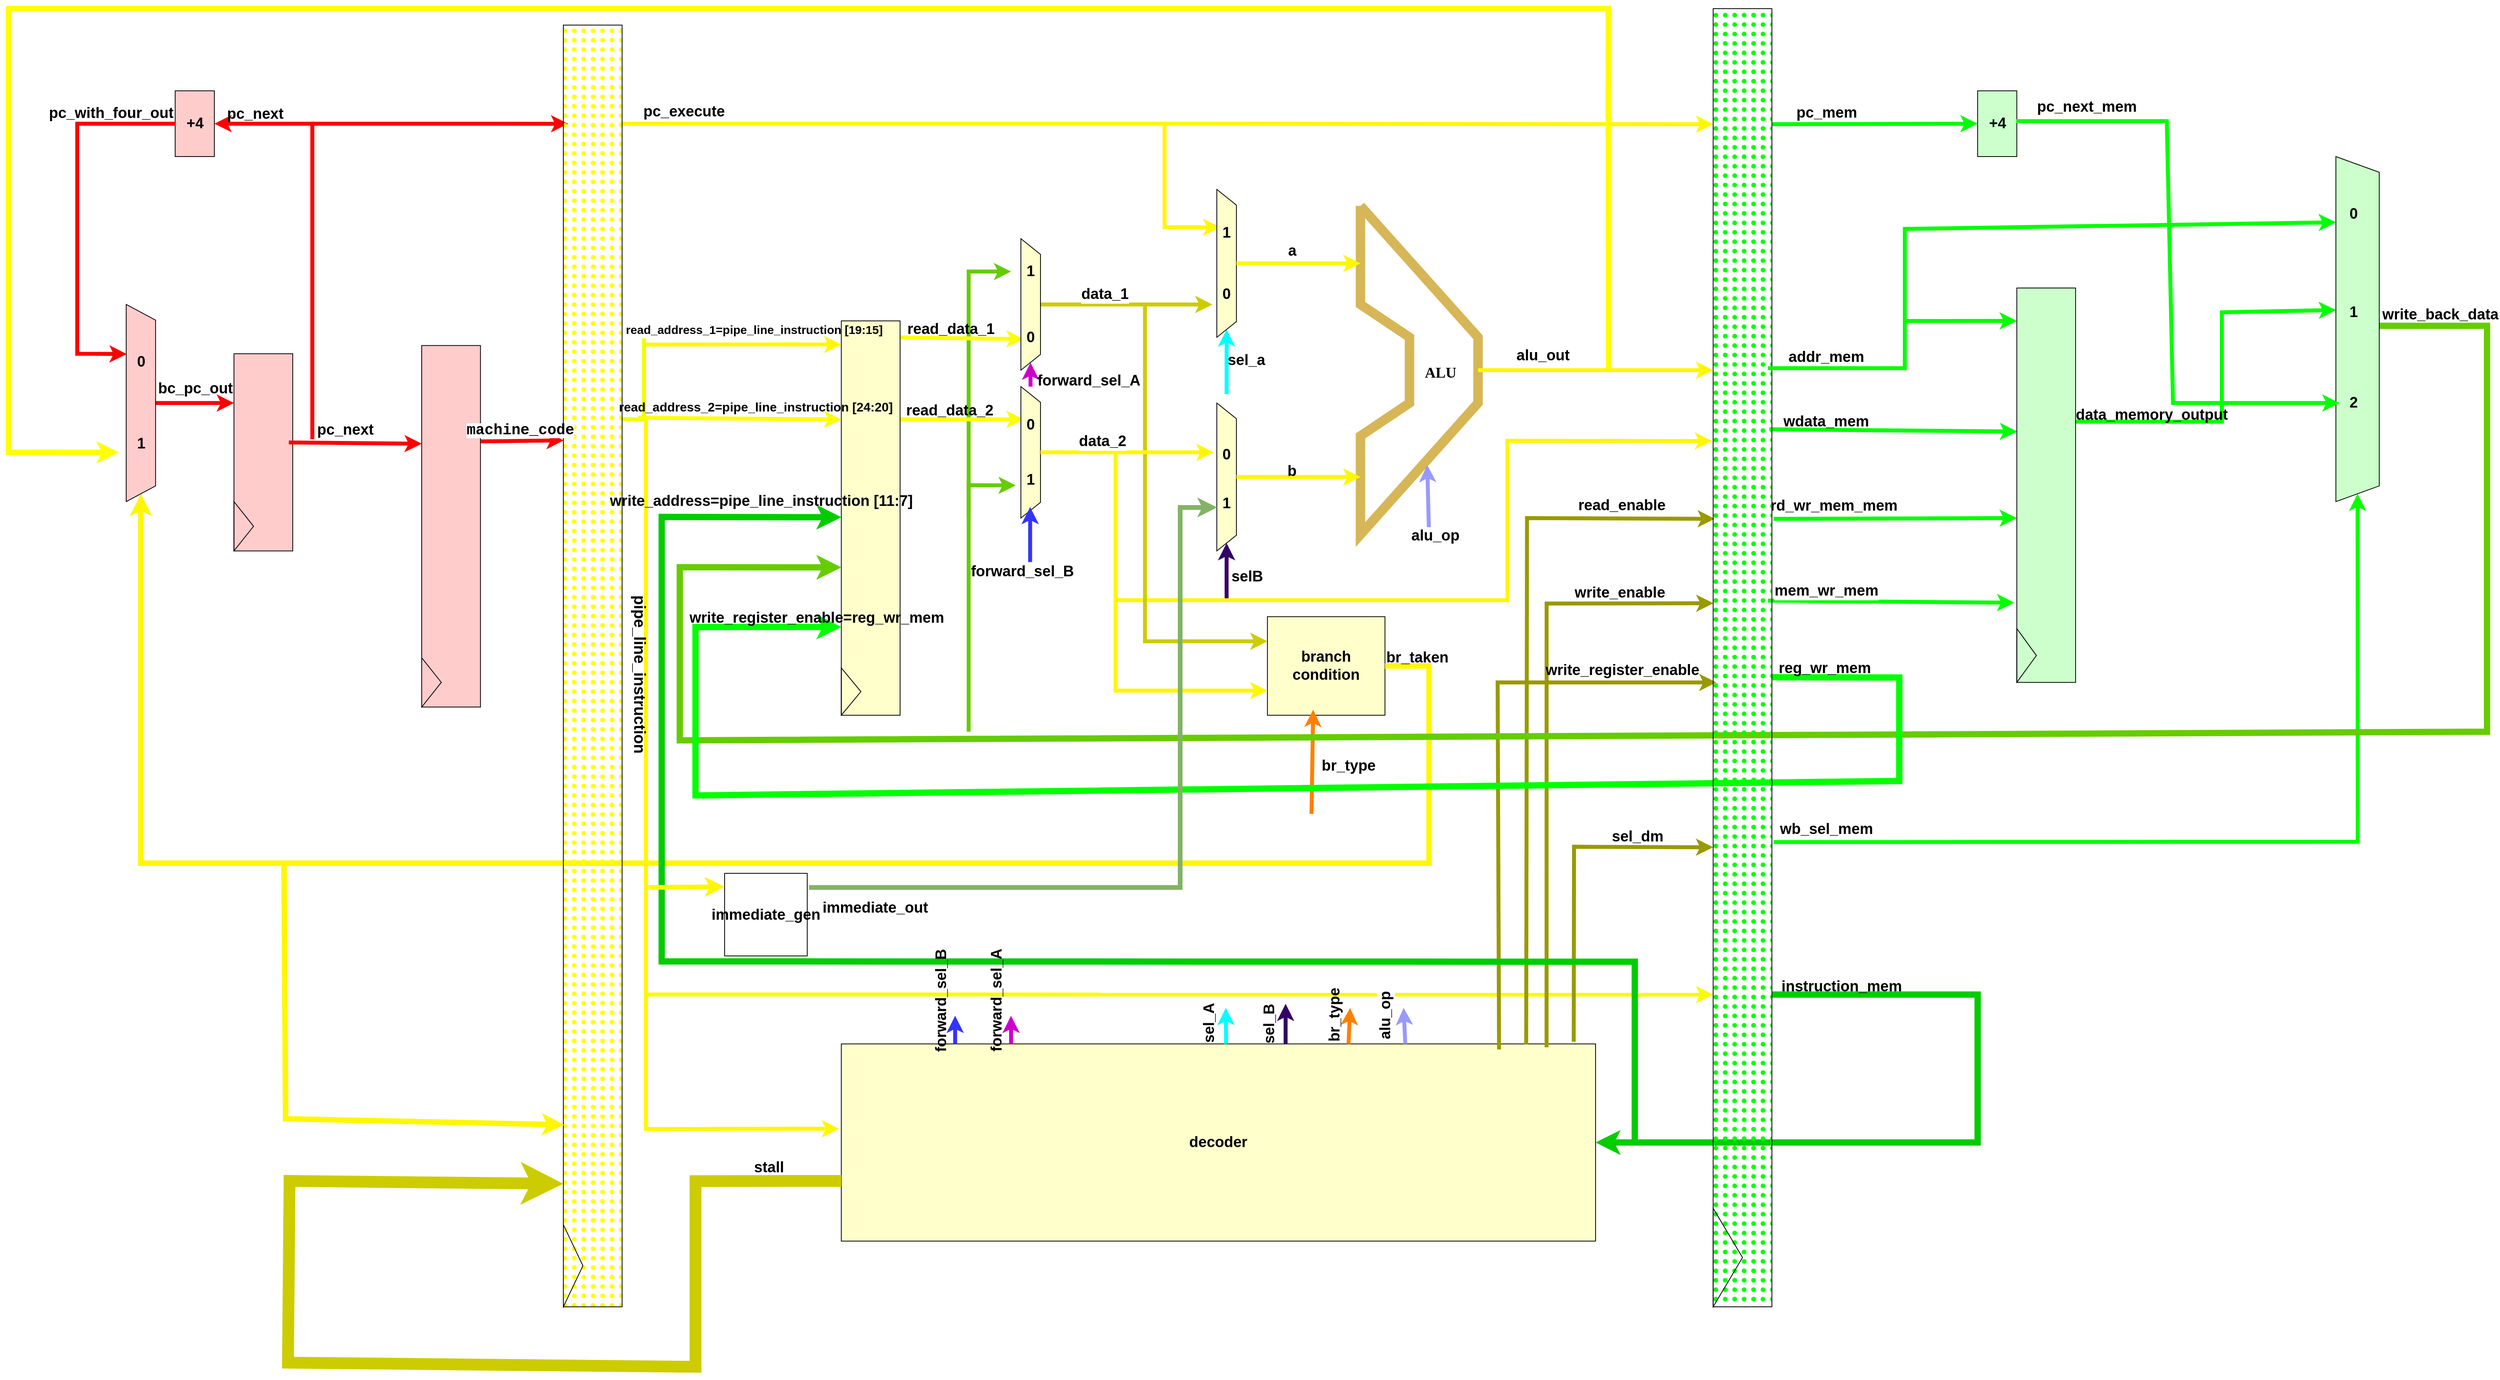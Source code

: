 <mxfile version="26.0.9">
  <diagram name="Page-1" id="EtMnzcgHfZz5ty_XabEl">
    <mxGraphModel dx="3900" dy="2455" grid="0" gridSize="10" guides="1" tooltips="1" connect="1" arrows="1" fold="1" page="1" pageScale="1" pageWidth="850" pageHeight="1100" background="none" math="0" shadow="0">
      <root>
        <mxCell id="0" />
        <mxCell id="1" parent="0" />
        <mxCell id="Np-ABr15ij-Jm8Wm-Wb1-212" value="" style="group" parent="1" vertex="1" connectable="0">
          <mxGeometry x="-1517" y="-708" width="3150" height="1726.2" as="geometry" />
        </mxCell>
        <mxCell id="Np-ABr15ij-Jm8Wm-Wb1-144" value="" style="endArrow=classic;html=1;rounded=0;entryX=1;entryY=0.5;entryDx=0;entryDy=0;strokeColor=#00FFFF;strokeWidth=5;fontSize=19;fontStyle=1" parent="Np-ABr15ij-Jm8Wm-Wb1-212" target="Np-ABr15ij-Jm8Wm-Wb1-72" edge="1">
          <mxGeometry width="50" height="50" relative="1" as="geometry">
            <mxPoint x="1548" y="490" as="sourcePoint" />
            <mxPoint x="1493" y="600" as="targetPoint" />
          </mxGeometry>
        </mxCell>
        <mxCell id="Np-ABr15ij-Jm8Wm-Wb1-163" value="sel_a" style="edgeLabel;align=center;verticalAlign=middle;resizable=0;points=[];labelBackgroundColor=none;fontSize=19;fontStyle=1;container=0;" parent="Np-ABr15ij-Jm8Wm-Wb1-144" vertex="1" connectable="0">
          <mxGeometry x="0.07" y="-6" relative="1" as="geometry">
            <mxPoint x="19" y="-2" as="offset" />
          </mxGeometry>
        </mxCell>
        <mxCell id="Np-ABr15ij-Jm8Wm-Wb1-145" value="" style="endArrow=classic;html=1;rounded=0;entryX=1;entryY=0.5;entryDx=0;entryDy=0;strokeColor=#330066;strokeWidth=5;fontSize=19;fontStyle=1" parent="Np-ABr15ij-Jm8Wm-Wb1-212" target="Np-ABr15ij-Jm8Wm-Wb1-86" edge="1">
          <mxGeometry width="50" height="50" relative="1" as="geometry">
            <mxPoint x="1548" y="750" as="sourcePoint" />
            <mxPoint x="1493" y="600" as="targetPoint" />
          </mxGeometry>
        </mxCell>
        <mxCell id="Np-ABr15ij-Jm8Wm-Wb1-165" value="selB" style="edgeLabel;align=center;verticalAlign=middle;resizable=0;points=[];fontSize=19;fontStyle=1;labelBackgroundColor=none;container=0;" parent="Np-ABr15ij-Jm8Wm-Wb1-145" vertex="1" connectable="0">
          <mxGeometry x="-0.155" y="-1" relative="1" as="geometry">
            <mxPoint x="25" y="-1" as="offset" />
          </mxGeometry>
        </mxCell>
        <mxCell id="Np-ABr15ij-Jm8Wm-Wb1-14" value="+4" style="rounded=0;whiteSpace=wrap;html=1;fillColor=#FFCCCC;container=0;fontSize=19;fontStyle=1" parent="Np-ABr15ij-Jm8Wm-Wb1-212" vertex="1">
          <mxGeometry x="211.66" y="104.43" width="49.802" height="83.544" as="geometry" />
        </mxCell>
        <mxCell id="Np-ABr15ij-Jm8Wm-Wb1-15" value="" style="endArrow=classic;html=1;rounded=0;entryX=1;entryY=0.5;entryDx=0;entryDy=0;strokeColor=light-dark(#FF0000,#EDEDED);strokeWidth=5;fontSize=19;fontStyle=1" parent="Np-ABr15ij-Jm8Wm-Wb1-212" target="Np-ABr15ij-Jm8Wm-Wb1-14" edge="1">
          <mxGeometry width="50" height="50" relative="1" as="geometry">
            <mxPoint x="385.968" y="547.215" as="sourcePoint" />
            <mxPoint x="460.672" y="480.38" as="targetPoint" />
            <Array as="points">
              <mxPoint x="385.968" y="547.215" />
              <mxPoint x="385.968" y="146.203" />
            </Array>
          </mxGeometry>
        </mxCell>
        <mxCell id="Np-ABr15ij-Jm8Wm-Wb1-8" value="" style="endArrow=classic;html=1;rounded=0;exitX=0;exitY=0.5;exitDx=0;exitDy=0;strokeColor=light-dark(#FF0000,#EDEDED);strokeWidth=5;fontSize=19;fontStyle=1" parent="Np-ABr15ij-Jm8Wm-Wb1-212" source="Np-ABr15ij-Jm8Wm-Wb1-14" edge="1">
          <mxGeometry width="50" height="50" relative="1" as="geometry">
            <mxPoint x="12.451" y="438.608" as="sourcePoint" />
            <mxPoint x="150" y="439" as="targetPoint" />
            <Array as="points">
              <mxPoint x="87.154" y="146.203" />
              <mxPoint x="87.154" y="438.608" />
            </Array>
          </mxGeometry>
        </mxCell>
        <mxCell id="Np-ABr15ij-Jm8Wm-Wb1-149" value="pc_with_four_out" style="edgeLabel;align=center;verticalAlign=middle;resizable=0;points=[];labelBackgroundColor=none;fontStyle=1;fontSize=19;container=0;" parent="Np-ABr15ij-Jm8Wm-Wb1-8" vertex="1" connectable="0">
          <mxGeometry x="-0.731" y="-1" relative="1" as="geometry">
            <mxPoint x="-17" y="-15" as="offset" />
          </mxGeometry>
        </mxCell>
        <mxCell id="Np-ABr15ij-Jm8Wm-Wb1-17" value="" style="group;fillColor=default;container=0;fontSize=19;fontStyle=1" parent="Np-ABr15ij-Jm8Wm-Wb1-212" vertex="1" connectable="0">
          <mxGeometry x="516.7" y="438.608" width="174.308" height="459.494" as="geometry" />
        </mxCell>
        <mxCell id="Np-ABr15ij-Jm8Wm-Wb1-21" value="" style="group;fillColor=default;container=0;fontSize=19;fontStyle=1" parent="Np-ABr15ij-Jm8Wm-Wb1-212" vertex="1" connectable="0">
          <mxGeometry x="691.008" y="20.886" width="174.308" height="1629.114" as="geometry" />
        </mxCell>
        <mxCell id="Np-ABr15ij-Jm8Wm-Wb1-25" value="" style="endArrow=classic;html=1;rounded=0;entryX=0.077;entryY=0.917;entryDx=0;entryDy=0;entryPerimeter=0;strokeColor=light-dark(#FF0000,#EDEDED);strokeWidth=5;fontSize=19;fontStyle=1" parent="Np-ABr15ij-Jm8Wm-Wb1-212" target="Np-ABr15ij-Jm8Wm-Wb1-22" edge="1">
          <mxGeometry width="50" height="50" relative="1" as="geometry">
            <mxPoint x="385.968" y="146.203" as="sourcePoint" />
            <mxPoint x="784.387" y="146.203" as="targetPoint" />
          </mxGeometry>
        </mxCell>
        <mxCell id="Np-ABr15ij-Jm8Wm-Wb1-35" value="" style="endArrow=none;html=1;rounded=0;exitX=0.308;exitY=-0.033;exitDx=0;exitDy=0;exitPerimeter=0;strokeColor=light-dark(#eeff00, #ededed);strokeWidth=5;fontSize=19;fontStyle=1" parent="Np-ABr15ij-Jm8Wm-Wb1-212" edge="1">
          <mxGeometry width="50" height="50" relative="1" as="geometry">
            <mxPoint x="779.701" y="521.803" as="sourcePoint" />
            <mxPoint x="807.53" y="419.15" as="targetPoint" />
            <Array as="points">
              <mxPoint x="807.53" y="522.15" />
            </Array>
          </mxGeometry>
        </mxCell>
        <mxCell id="Np-ABr15ij-Jm8Wm-Wb1-36" value="&lt;span&gt;&lt;font&gt;decoder&lt;/font&gt;&lt;/span&gt;" style="rounded=0;whiteSpace=wrap;html=1;fillColor=#FFFFCC;container=0;fontSize=19;fontStyle=1" parent="Np-ABr15ij-Jm8Wm-Wb1-212" vertex="1">
          <mxGeometry x="1058.3" y="1315.823" width="958.696" height="250.633" as="geometry" />
        </mxCell>
        <mxCell id="Np-ABr15ij-Jm8Wm-Wb1-45" value="" style="endArrow=classic;html=1;rounded=0;strokeColor=#66CC00;strokeWidth=5;fontSize=19;fontStyle=1" parent="Np-ABr15ij-Jm8Wm-Wb1-212" target="Np-ABr15ij-Jm8Wm-Wb1-48" edge="1">
          <mxGeometry width="50" height="50" relative="1" as="geometry">
            <mxPoint x="1220.158" y="647.468" as="sourcePoint" />
            <mxPoint x="1269.96" y="229.747" as="targetPoint" />
            <Array as="points">
              <mxPoint x="1220.158" y="334.177" />
            </Array>
          </mxGeometry>
        </mxCell>
        <mxCell id="Np-ABr15ij-Jm8Wm-Wb1-46" value="" style="endArrow=classic;html=1;rounded=0;entryX=0.319;entryY=0.554;entryDx=0;entryDy=0;exitX=0.042;exitY=0;exitDx=0;exitDy=0;exitPerimeter=0;strokeColor=light-dark(#fbff00, #ededed);strokeWidth=5;entryPerimeter=0;fontSize=19;fontStyle=1" parent="Np-ABr15ij-Jm8Wm-Wb1-212" source="Np-ABr15ij-Jm8Wm-Wb1-27" target="Np-ABr15ij-Jm8Wm-Wb1-47" edge="1">
          <mxGeometry width="50" height="50" relative="1" as="geometry">
            <mxPoint x="1232.609" y="396.835" as="sourcePoint" />
            <mxPoint x="1282.411" y="355.063" as="targetPoint" />
          </mxGeometry>
        </mxCell>
        <mxCell id="Np-ABr15ij-Jm8Wm-Wb1-157" value="read_data_1" style="edgeLabel;align=center;verticalAlign=middle;resizable=0;points=[];fontSize=19;fontStyle=1;labelBackgroundColor=none;container=0;" parent="Np-ABr15ij-Jm8Wm-Wb1-46" vertex="1" connectable="0">
          <mxGeometry x="-0.283" y="-1" relative="1" as="geometry">
            <mxPoint x="8" y="-15" as="offset" />
          </mxGeometry>
        </mxCell>
        <mxCell id="Np-ABr15ij-Jm8Wm-Wb1-66" value="" style="endArrow=classic;html=1;rounded=0;exitX=0.25;exitY=0;exitDx=0;exitDy=0;strokeColor=light-dark(#fbff00, #ededed);strokeWidth=5;fontSize=19;fontStyle=1" parent="Np-ABr15ij-Jm8Wm-Wb1-212" source="Np-ABr15ij-Jm8Wm-Wb1-27" edge="1">
          <mxGeometry width="50" height="50" relative="1" as="geometry">
            <mxPoint x="1195.257" y="522.152" as="sourcePoint" />
            <mxPoint x="1290" y="522" as="targetPoint" />
          </mxGeometry>
        </mxCell>
        <mxCell id="Np-ABr15ij-Jm8Wm-Wb1-158" value="read_data_2" style="edgeLabel;align=center;verticalAlign=middle;resizable=0;points=[];labelBackgroundColor=none;fontSize=19;fontStyle=1;container=0;" parent="Np-ABr15ij-Jm8Wm-Wb1-66" vertex="1" connectable="0">
          <mxGeometry x="-0.478" y="2" relative="1" as="geometry">
            <mxPoint x="22" y="-12" as="offset" />
          </mxGeometry>
        </mxCell>
        <mxCell id="Np-ABr15ij-Jm8Wm-Wb1-74" value="" style="endArrow=classic;html=1;rounded=0;exitX=0.5;exitY=0;exitDx=0;exitDy=0;strokeColor=#CCCC00;strokeWidth=5;fontSize=19;fontStyle=1" parent="Np-ABr15ij-Jm8Wm-Wb1-212" source="Np-ABr15ij-Jm8Wm-Wb1-44" edge="1">
          <mxGeometry width="50" height="50" relative="1" as="geometry">
            <mxPoint x="1444.269" y="375.949" as="sourcePoint" />
            <mxPoint x="1530" y="376" as="targetPoint" />
          </mxGeometry>
        </mxCell>
        <mxCell id="Np-ABr15ij-Jm8Wm-Wb1-161" value="data_1" style="edgeLabel;html=1;align=center;verticalAlign=middle;resizable=0;points=[];fontStyle=1;fontSize=19;container=0;" parent="Np-ABr15ij-Jm8Wm-Wb1-74" vertex="1" connectable="0">
          <mxGeometry x="-0.159" y="1" relative="1" as="geometry">
            <mxPoint x="-3" y="-12" as="offset" />
          </mxGeometry>
        </mxCell>
        <mxCell id="Np-ABr15ij-Jm8Wm-Wb1-73" value="" style="endArrow=classic;html=1;rounded=0;exitX=0.077;exitY=0.033;exitDx=0;exitDy=0;exitPerimeter=0;strokeColor=#FFF700;strokeWidth=5;fontSize=19;fontStyle=1" parent="Np-ABr15ij-Jm8Wm-Wb1-212" source="Np-ABr15ij-Jm8Wm-Wb1-22" edge="1">
          <mxGeometry width="50" height="50" relative="1" as="geometry">
            <mxPoint x="1444.269" y="276.741" as="sourcePoint" />
            <mxPoint x="1540" y="278" as="targetPoint" />
            <Array as="points">
              <mxPoint x="1469.17" y="146.203" />
              <mxPoint x="1469.17" y="277.785" />
            </Array>
          </mxGeometry>
        </mxCell>
        <mxCell id="Np-ABr15ij-Jm8Wm-Wb1-152" value="pc_execute" style="edgeLabel;html=1;align=center;verticalAlign=middle;resizable=0;points=[];fontStyle=1;fontSize=19;container=0;" parent="Np-ABr15ij-Jm8Wm-Wb1-73" vertex="1" connectable="0">
          <mxGeometry x="-0.819" y="5" relative="1" as="geometry">
            <mxPoint y="-11" as="offset" />
          </mxGeometry>
        </mxCell>
        <mxCell id="Np-ABr15ij-Jm8Wm-Wb1-95" value="" style="endArrow=none;html=1;rounded=0;movable=1;resizable=1;rotatable=1;deletable=1;editable=1;locked=0;connectable=1;flowAnimation=0;shadow=0;fillColor=#fff2cc;strokeColor=#d6b656;strokeWidth=12;fontSize=19;fontStyle=1" parent="Np-ABr15ij-Jm8Wm-Wb1-212" edge="1">
          <mxGeometry width="50" height="50" relative="1" as="geometry">
            <mxPoint x="1718.182" y="250.633" as="sourcePoint" />
            <mxPoint x="1718.182" y="250.633" as="targetPoint" />
            <Array as="points">
              <mxPoint x="1867.589" y="417.722" />
              <mxPoint x="1867.589" y="501.266" />
              <mxPoint x="1718.182" y="668.354" />
              <mxPoint x="1718.182" y="543.038" />
              <mxPoint x="1780.435" y="501.266" />
              <mxPoint x="1780.435" y="417.722" />
              <mxPoint x="1718.182" y="375.949" />
            </Array>
          </mxGeometry>
        </mxCell>
        <mxCell id="Np-ABr15ij-Jm8Wm-Wb1-100" value="" style="endArrow=classic;html=1;rounded=0;entryX=0.089;entryY=1;entryDx=0;entryDy=0;entryPerimeter=0;strokeColor=#FFF700;strokeWidth=5;fontSize=19;fontStyle=1" parent="Np-ABr15ij-Jm8Wm-Wb1-212" target="Np-ABr15ij-Jm8Wm-Wb1-97" edge="1">
          <mxGeometry width="50" height="50" relative="1" as="geometry">
            <mxPoint x="1469.17" y="146.203" as="sourcePoint" />
            <mxPoint x="1494.071" y="375.949" as="targetPoint" />
          </mxGeometry>
        </mxCell>
        <mxCell id="Np-ABr15ij-Jm8Wm-Wb1-101" value="" style="endArrow=classic;html=1;rounded=0;entryX=-0.003;entryY=0.43;entryDx=0;entryDy=0;entryPerimeter=0;strokeColor=light-dark(#FFF700,#EDEDED);strokeWidth=5;fontSize=19;fontStyle=1" parent="Np-ABr15ij-Jm8Wm-Wb1-212" target="Np-ABr15ij-Jm8Wm-Wb1-36" edge="1">
          <mxGeometry width="50" height="50" relative="1" as="geometry">
            <mxPoint x="810" y="522" as="sourcePoint" />
            <mxPoint x="1494.071" y="856.329" as="targetPoint" />
            <Array as="points">
              <mxPoint x="810" y="1424" />
            </Array>
          </mxGeometry>
        </mxCell>
        <mxCell id="Np-ABr15ij-Jm8Wm-Wb1-179" value="pipe_line_instruction" style="edgeLabel;align=center;verticalAlign=middle;resizable=0;points=[];rotation=90;labelBackgroundColor=none;fontSize=20;fontStyle=1;container=0;" parent="Np-ABr15ij-Jm8Wm-Wb1-101" vertex="1" connectable="0">
          <mxGeometry x="-0.435" y="-6" relative="1" as="geometry">
            <mxPoint as="offset" />
          </mxGeometry>
        </mxCell>
        <mxCell id="Np-ABr15ij-Jm8Wm-Wb1-102" value="" style="endArrow=classic;html=1;rounded=0;strokeColor=light-dark(#f8fc03, #ededed);strokeWidth=5;fontSize=19;fontStyle=1" parent="Np-ABr15ij-Jm8Wm-Wb1-212" edge="1">
          <mxGeometry width="50" height="50" relative="1" as="geometry">
            <mxPoint x="810" y="1253" as="sourcePoint" />
            <mxPoint x="2166.403" y="1253.165" as="targetPoint" />
          </mxGeometry>
        </mxCell>
        <mxCell id="Np-ABr15ij-Jm8Wm-Wb1-103" value="" style="endArrow=classic;html=1;rounded=0;entryX=0.393;entryY=0.971;entryDx=0;entryDy=0;entryPerimeter=0;exitX=0.908;exitY=0.001;exitDx=0;exitDy=0;exitPerimeter=0;strokeColor=#999900;strokeWidth=5;fontSize=19;fontStyle=1" parent="Np-ABr15ij-Jm8Wm-Wb1-212" source="Np-ABr15ij-Jm8Wm-Wb1-36" target="Np-ABr15ij-Jm8Wm-Wb1-97" edge="1">
          <mxGeometry width="50" height="50" relative="1" as="geometry">
            <mxPoint x="1929.842" y="1309.557" as="sourcePoint" />
            <mxPoint x="1842.688" y="856.329" as="targetPoint" />
            <Array as="points">
              <mxPoint x="1929.842" y="647.468" />
            </Array>
          </mxGeometry>
        </mxCell>
        <mxCell id="Np-ABr15ij-Jm8Wm-Wb1-175" value="read_enable" style="edgeLabel;align=center;verticalAlign=middle;resizable=0;points=[];labelBackgroundColor=none;fontStyle=1;fontSize=19;container=0;" parent="Np-ABr15ij-Jm8Wm-Wb1-103" vertex="1" connectable="0">
          <mxGeometry x="0.735" relative="1" as="geometry">
            <mxPoint x="2" y="-19" as="offset" />
          </mxGeometry>
        </mxCell>
        <mxCell id="Np-ABr15ij-Jm8Wm-Wb1-104" value="" style="endArrow=classic;html=1;rounded=0;entryX=0.458;entryY=0.995;entryDx=0;entryDy=0;entryPerimeter=0;strokeColor=#999900;strokeWidth=5;exitX=0.935;exitY=0.017;exitDx=0;exitDy=0;exitPerimeter=0;fontSize=19;fontStyle=1" parent="Np-ABr15ij-Jm8Wm-Wb1-212" source="Np-ABr15ij-Jm8Wm-Wb1-36" target="Np-ABr15ij-Jm8Wm-Wb1-97" edge="1">
          <mxGeometry width="50" height="50" relative="1" as="geometry">
            <mxPoint x="1955" y="1310" as="sourcePoint" />
            <mxPoint x="2166.403" y="835.443" as="targetPoint" />
            <Array as="points">
              <mxPoint x="1954.743" y="756.076" />
            </Array>
          </mxGeometry>
        </mxCell>
        <mxCell id="Np-ABr15ij-Jm8Wm-Wb1-176" value="write_enable" style="edgeLabel;align=center;verticalAlign=middle;resizable=0;points=[];labelBackgroundColor=none;fontSize=19;fontStyle=1;container=0;" parent="Np-ABr15ij-Jm8Wm-Wb1-104" vertex="1" connectable="0">
          <mxGeometry x="0.66" y="4" relative="1" as="geometry">
            <mxPoint x="13" y="-12" as="offset" />
          </mxGeometry>
        </mxCell>
        <mxCell id="Np-ABr15ij-Jm8Wm-Wb1-109" value="" style="endArrow=classic;html=1;rounded=0;entryX=0.333;entryY=1.019;entryDx=0;entryDy=0;entryPerimeter=0;strokeColor=#FFF700;strokeWidth=5;fontSize=19;fontStyle=1" parent="Np-ABr15ij-Jm8Wm-Wb1-212" target="Np-ABr15ij-Jm8Wm-Wb1-97" edge="1">
          <mxGeometry width="50" height="50" relative="1" as="geometry">
            <mxPoint x="1406.917" y="563.924" as="sourcePoint" />
            <mxPoint x="2166.403" y="668.354" as="targetPoint" />
            <Array as="points">
              <mxPoint x="1406.917" y="751.899" />
              <mxPoint x="1904.941" y="751.899" />
              <mxPoint x="1904.941" y="549.304" />
            </Array>
          </mxGeometry>
        </mxCell>
        <mxCell id="Np-ABr15ij-Jm8Wm-Wb1-107" value="" style="endArrow=classic;html=1;rounded=0;strokeColor=#00FF00;strokeWidth=5;fontSize=19;fontStyle=1" parent="Np-ABr15ij-Jm8Wm-Wb1-212" edge="1">
          <mxGeometry width="50" height="50" relative="1" as="geometry">
            <mxPoint x="2410" y="397" as="sourcePoint" />
            <mxPoint x="2552.372" y="396.835" as="targetPoint" />
          </mxGeometry>
        </mxCell>
        <mxCell id="Np-ABr15ij-Jm8Wm-Wb1-110" value="" style="endArrow=classic;html=1;rounded=0;exitX=0.324;exitY=0.043;exitDx=0;exitDy=0;exitPerimeter=0;entryX=0.364;entryY=0.995;entryDx=0;entryDy=0;entryPerimeter=0;strokeColor=#00FF00;strokeWidth=5;fontSize=19;fontStyle=1" parent="Np-ABr15ij-Jm8Wm-Wb1-212" source="Np-ABr15ij-Jm8Wm-Wb1-97" target="Np-ABr15ij-Jm8Wm-Wb1-106" edge="1">
          <mxGeometry width="50" height="50" relative="1" as="geometry">
            <mxPoint x="2402.964" y="584.81" as="sourcePoint" />
            <mxPoint x="2548.636" y="572.278" as="targetPoint" />
            <Array as="points" />
          </mxGeometry>
        </mxCell>
        <mxCell id="Np-ABr15ij-Jm8Wm-Wb1-182" value="wdata_mem" style="edgeLabel;align=center;verticalAlign=middle;resizable=0;points=[];labelBackgroundColor=none;fontSize=19;fontStyle=1;container=0;" parent="Np-ABr15ij-Jm8Wm-Wb1-110" vertex="1" connectable="0">
          <mxGeometry x="-0.593" y="2" relative="1" as="geometry">
            <mxPoint x="8" y="-11" as="offset" />
          </mxGeometry>
        </mxCell>
        <mxCell id="Np-ABr15ij-Jm8Wm-Wb1-111" value="" style="endArrow=classic;html=1;rounded=0;exitX=0.393;exitY=-0.029;exitDx=0;exitDy=0;exitPerimeter=0;strokeColor=#00FF00;strokeWidth=5;fontSize=19;fontStyle=1" parent="Np-ABr15ij-Jm8Wm-Wb1-212" source="Np-ABr15ij-Jm8Wm-Wb1-97" edge="1">
          <mxGeometry width="50" height="50" relative="1" as="geometry">
            <mxPoint x="2253.557" y="1023.418" as="sourcePoint" />
            <mxPoint x="2552.372" y="647.468" as="targetPoint" />
            <Array as="points" />
          </mxGeometry>
        </mxCell>
        <mxCell id="Np-ABr15ij-Jm8Wm-Wb1-183" value="rd_wr_mem_mem" style="edgeLabel;align=center;verticalAlign=middle;resizable=0;points=[];fontSize=19;fontStyle=1;labelBackgroundColor=none;container=0;" parent="Np-ABr15ij-Jm8Wm-Wb1-111" vertex="1" connectable="0">
          <mxGeometry x="-0.698" y="4" relative="1" as="geometry">
            <mxPoint x="30" y="-15" as="offset" />
          </mxGeometry>
        </mxCell>
        <mxCell id="Np-ABr15ij-Jm8Wm-Wb1-112" value="" style="endArrow=classic;html=1;rounded=0;exitX=0.456;exitY=0.067;exitDx=0;exitDy=0;exitPerimeter=0;entryX=0.798;entryY=1.043;entryDx=0;entryDy=0;entryPerimeter=0;strokeColor=#00FF00;strokeWidth=5;fontSize=19;fontStyle=1" parent="Np-ABr15ij-Jm8Wm-Wb1-212" source="Np-ABr15ij-Jm8Wm-Wb1-97" target="Np-ABr15ij-Jm8Wm-Wb1-106" edge="1">
          <mxGeometry width="50" height="50" relative="1" as="geometry">
            <mxPoint x="1929.842" y="751.899" as="sourcePoint" />
            <mxPoint x="2552.372" y="710.127" as="targetPoint" />
            <Array as="points" />
          </mxGeometry>
        </mxCell>
        <mxCell id="Np-ABr15ij-Jm8Wm-Wb1-184" value="mem_wr_mem" style="edgeLabel;html=1;align=center;verticalAlign=middle;resizable=0;points=[];fontSize=19;fontStyle=1;container=0;" parent="Np-ABr15ij-Jm8Wm-Wb1-112" vertex="1" connectable="0">
          <mxGeometry x="-0.47" y="2" relative="1" as="geometry">
            <mxPoint x="-9" y="-11" as="offset" />
          </mxGeometry>
        </mxCell>
        <mxCell id="Np-ABr15ij-Jm8Wm-Wb1-113" value="" style="endArrow=classic;html=1;rounded=0;entryX=1;entryY=0.5;entryDx=0;entryDy=0;strokeColor=light-dark(#00CC00,#EDEDED);strokeWidth=8;fontSize=19;fontStyle=1" parent="Np-ABr15ij-Jm8Wm-Wb1-212" target="Np-ABr15ij-Jm8Wm-Wb1-36" edge="1">
          <mxGeometry width="50" height="50" relative="1" as="geometry">
            <mxPoint x="2241.107" y="1253.165" as="sourcePoint" />
            <mxPoint x="2303.36" y="1148.734" as="targetPoint" />
            <Array as="points">
              <mxPoint x="2502.569" y="1253.165" />
              <mxPoint x="2502.569" y="1441.139" />
            </Array>
          </mxGeometry>
        </mxCell>
        <mxCell id="Np-ABr15ij-Jm8Wm-Wb1-190" value="instruction_mem" style="edgeLabel;align=center;verticalAlign=middle;resizable=0;points=[];labelBackgroundColor=none;fontSize=19;fontStyle=1;container=0;" parent="Np-ABr15ij-Jm8Wm-Wb1-113" vertex="1" connectable="0">
          <mxGeometry x="-0.849" y="2" relative="1" as="geometry">
            <mxPoint x="18" y="-11" as="offset" />
          </mxGeometry>
        </mxCell>
        <mxCell id="Np-ABr15ij-Jm8Wm-Wb1-119" value="" style="endArrow=classic;rounded=0;exitX=0.339;exitY=0.005;exitDx=0;exitDy=0;exitPerimeter=0;strokeColor=#00FF00;strokeWidth=5;labelBackgroundColor=none;fontSize=19;fontStyle=1;entryX=0.251;entryY=0.446;entryDx=0;entryDy=0;entryPerimeter=0;" parent="Np-ABr15ij-Jm8Wm-Wb1-212" source="Np-ABr15ij-Jm8Wm-Wb1-106" target="Np-ABr15ij-Jm8Wm-Wb1-121" edge="1">
          <mxGeometry width="50" height="50" relative="1" as="geometry">
            <mxPoint x="2776.482" y="501.266" as="sourcePoint" />
            <mxPoint x="2963.241" y="501.266" as="targetPoint" />
            <Array as="points">
              <mxPoint x="2813" y="525" />
              <mxPoint x="2813" y="386" />
            </Array>
          </mxGeometry>
        </mxCell>
        <mxCell id="Np-ABr15ij-Jm8Wm-Wb1-188" value="data_memory_output" style="edgeLabel;align=center;verticalAlign=middle;resizable=0;points=[];labelBackgroundColor=none;fontSize=19;fontStyle=1;container=0;" parent="Np-ABr15ij-Jm8Wm-Wb1-119" vertex="1" connectable="0">
          <mxGeometry x="-0.634" y="3" relative="1" as="geometry">
            <mxPoint x="11" y="-8" as="offset" />
          </mxGeometry>
        </mxCell>
        <mxCell id="Np-ABr15ij-Jm8Wm-Wb1-126" value="+4" style="rounded=0;whiteSpace=wrap;html=1;fillColor=#CCFFCC;container=0;fontSize=19;fontStyle=1" parent="Np-ABr15ij-Jm8Wm-Wb1-212" vertex="1">
          <mxGeometry x="2502.569" y="104.43" width="49.802" height="83.544" as="geometry" />
        </mxCell>
        <mxCell id="Np-ABr15ij-Jm8Wm-Wb1-127" value="" style="endArrow=classic;html=1;rounded=0;entryX=0;entryY=0.5;entryDx=0;entryDy=0;exitX=0.089;exitY=0;exitDx=0;exitDy=0;exitPerimeter=0;strokeColor=#00FF00;strokeWidth=5;fontSize=19;fontStyle=1" parent="Np-ABr15ij-Jm8Wm-Wb1-212" source="Np-ABr15ij-Jm8Wm-Wb1-97" target="Np-ABr15ij-Jm8Wm-Wb1-126" edge="1">
          <mxGeometry width="50" height="50" relative="1" as="geometry">
            <mxPoint x="1917.391" y="689.241" as="sourcePoint" />
            <mxPoint x="1979.644" y="584.81" as="targetPoint" />
          </mxGeometry>
        </mxCell>
        <mxCell id="Np-ABr15ij-Jm8Wm-Wb1-180" value="pc_mem" style="edgeLabel;align=center;verticalAlign=middle;resizable=0;points=[];fontSize=19;fontStyle=1;labelBackgroundColor=none;container=0;" parent="Np-ABr15ij-Jm8Wm-Wb1-127" vertex="1" connectable="0">
          <mxGeometry x="-0.256" y="3" relative="1" as="geometry">
            <mxPoint x="-28" y="-14" as="offset" />
          </mxGeometry>
        </mxCell>
        <mxCell id="Np-ABr15ij-Jm8Wm-Wb1-128" value="" style="endArrow=classic;html=1;rounded=0;exitX=0.971;exitY=-0.011;exitDx=0;exitDy=0;exitPerimeter=0;entryX=0.646;entryY=1;entryDx=0;entryDy=0;entryPerimeter=0;strokeColor=#999900;strokeWidth=5;fontSize=19;fontStyle=1" parent="Np-ABr15ij-Jm8Wm-Wb1-212" source="Np-ABr15ij-Jm8Wm-Wb1-36" target="Np-ABr15ij-Jm8Wm-Wb1-97" edge="1">
          <mxGeometry width="50" height="50" relative="1" as="geometry">
            <mxPoint x="2266.008" y="731.013" as="sourcePoint" />
            <mxPoint x="2328.261" y="626.582" as="targetPoint" />
            <Array as="points">
              <mxPoint x="1989.605" y="1065.19" />
            </Array>
          </mxGeometry>
        </mxCell>
        <mxCell id="Np-ABr15ij-Jm8Wm-Wb1-178" value="sel_dm" style="edgeLabel;align=center;verticalAlign=middle;resizable=0;points=[];labelBackgroundColor=none;fontSize=19;fontStyle=1;container=0;" parent="Np-ABr15ij-Jm8Wm-Wb1-128" vertex="1" connectable="0">
          <mxGeometry x="0.656" y="6" relative="1" as="geometry">
            <mxPoint x="-23" y="-10" as="offset" />
          </mxGeometry>
        </mxCell>
        <mxCell id="Np-ABr15ij-Jm8Wm-Wb1-129" value="" style="endArrow=classic;html=1;rounded=0;exitX=0.642;exitY=-0.029;exitDx=0;exitDy=0;exitPerimeter=0;entryX=1;entryY=0.5;entryDx=0;entryDy=0;strokeColor=#00FF00;strokeWidth=5;fontSize=19;fontStyle=1" parent="Np-ABr15ij-Jm8Wm-Wb1-212" source="Np-ABr15ij-Jm8Wm-Wb1-97" target="Np-ABr15ij-Jm8Wm-Wb1-117" edge="1">
          <mxGeometry width="50" height="50" relative="1" as="geometry">
            <mxPoint x="2266.008" y="731.013" as="sourcePoint" />
            <mxPoint x="2328.261" y="626.582" as="targetPoint" />
            <Array as="points">
              <mxPoint x="2985.652" y="1058.924" />
            </Array>
          </mxGeometry>
        </mxCell>
        <mxCell id="Np-ABr15ij-Jm8Wm-Wb1-191" value="wb_sel_mem" style="edgeLabel;align=center;verticalAlign=middle;resizable=0;points=[];fontSize=19;labelBackgroundColor=none;fontStyle=1;container=0;" parent="Np-ABr15ij-Jm8Wm-Wb1-129" vertex="1" connectable="0">
          <mxGeometry x="-0.907" y="3" relative="1" as="geometry">
            <mxPoint x="12" y="-16" as="offset" />
          </mxGeometry>
        </mxCell>
        <mxCell id="Np-ABr15ij-Jm8Wm-Wb1-130" value="" style="endArrow=classic;html=1;rounded=0;exitX=0.872;exitY=0.028;exitDx=0;exitDy=0;exitPerimeter=0;entryX=0.519;entryY=0.944;entryDx=0;entryDy=0;entryPerimeter=0;strokeColor=#999900;strokeWidth=5;fontSize=19;fontStyle=1" parent="Np-ABr15ij-Jm8Wm-Wb1-212" source="Np-ABr15ij-Jm8Wm-Wb1-36" target="Np-ABr15ij-Jm8Wm-Wb1-97" edge="1">
          <mxGeometry width="50" height="50" relative="1" as="geometry">
            <mxPoint x="1070.751" y="751.899" as="sourcePoint" />
            <mxPoint x="1133.004" y="647.468" as="targetPoint" />
            <Array as="points">
              <mxPoint x="1892.49" y="856.329" />
            </Array>
          </mxGeometry>
        </mxCell>
        <mxCell id="Np-ABr15ij-Jm8Wm-Wb1-177" value="write_register_enable" style="edgeLabel;align=center;verticalAlign=middle;resizable=0;points=[];labelBackgroundColor=none;fontSize=19;fontStyle=1;container=0;" parent="Np-ABr15ij-Jm8Wm-Wb1-130" vertex="1" connectable="0">
          <mxGeometry x="0.69" y="1" relative="1" as="geometry">
            <mxPoint x="-4" y="-17" as="offset" />
          </mxGeometry>
        </mxCell>
        <mxCell id="Np-ABr15ij-Jm8Wm-Wb1-131" value="&lt;span&gt;&lt;font&gt;branch condition&lt;/font&gt;&lt;/span&gt;" style="rounded=0;whiteSpace=wrap;html=1;fillColor=#FFFFCC;container=0;fontSize=19;fontStyle=1" parent="Np-ABr15ij-Jm8Wm-Wb1-212" vertex="1">
          <mxGeometry x="1599.901" y="772.785" width="149.407" height="125.316" as="geometry" />
        </mxCell>
        <mxCell id="Np-ABr15ij-Jm8Wm-Wb1-132" value="" style="endArrow=classic;html=1;rounded=0;entryX=0;entryY=0.75;entryDx=0;entryDy=0;strokeColor=#FFF700;strokeWidth=5;fontSize=19;fontStyle=1" parent="Np-ABr15ij-Jm8Wm-Wb1-212" target="Np-ABr15ij-Jm8Wm-Wb1-131" edge="1">
          <mxGeometry width="50" height="50" relative="1" as="geometry">
            <mxPoint x="1406.917" y="751.899" as="sourcePoint" />
            <mxPoint x="1792.885" y="647.468" as="targetPoint" />
            <Array as="points">
              <mxPoint x="1406.917" y="866.772" />
            </Array>
          </mxGeometry>
        </mxCell>
        <mxCell id="Np-ABr15ij-Jm8Wm-Wb1-133" value="" style="endArrow=classic;html=1;rounded=0;entryX=0;entryY=0.25;entryDx=0;entryDy=0;strokeColor=#CCCC00;strokeWidth=5;fontSize=19;fontStyle=1" parent="Np-ABr15ij-Jm8Wm-Wb1-212" target="Np-ABr15ij-Jm8Wm-Wb1-131" edge="1">
          <mxGeometry width="50" height="50" relative="1" as="geometry">
            <mxPoint x="1444.269" y="375.949" as="sourcePoint" />
            <mxPoint x="1792.885" y="647.468" as="targetPoint" />
            <Array as="points">
              <mxPoint x="1444.269" y="804.114" />
            </Array>
          </mxGeometry>
        </mxCell>
        <mxCell id="Np-ABr15ij-Jm8Wm-Wb1-134" value="" style="endArrow=classic;html=1;rounded=0;entryX=0.389;entryY=0.944;entryDx=0;entryDy=0;entryPerimeter=0;strokeColor=#FF8000;strokeWidth=5;fontSize=19;fontStyle=1" parent="Np-ABr15ij-Jm8Wm-Wb1-212" target="Np-ABr15ij-Jm8Wm-Wb1-131" edge="1">
          <mxGeometry width="50" height="50" relative="1" as="geometry">
            <mxPoint x="1655.929" y="1023.418" as="sourcePoint" />
            <mxPoint x="2203.755" y="647.468" as="targetPoint" />
          </mxGeometry>
        </mxCell>
        <mxCell id="Np-ABr15ij-Jm8Wm-Wb1-171" value="br_type" style="edgeLabel;align=center;verticalAlign=middle;resizable=0;points=[];fontStyle=1;fontSize=19;labelBackgroundColor=none;container=0;" parent="Np-ABr15ij-Jm8Wm-Wb1-134" vertex="1" connectable="0">
          <mxGeometry x="-0.042" relative="1" as="geometry">
            <mxPoint x="46" as="offset" />
          </mxGeometry>
        </mxCell>
        <mxCell id="Np-ABr15ij-Jm8Wm-Wb1-135" value="" style="endArrow=classic;html=1;rounded=0;entryX=1;entryY=0.5;entryDx=0;entryDy=0;exitX=1;exitY=0.5;exitDx=0;exitDy=0;strokeColor=#FFF700;strokeWidth=7;fontSize=19;fontStyle=1" parent="Np-ABr15ij-Jm8Wm-Wb1-212" source="Np-ABr15ij-Jm8Wm-Wb1-131" target="Np-ABr15ij-Jm8Wm-Wb1-7" edge="1">
          <mxGeometry width="50" height="50" relative="1" as="geometry">
            <mxPoint x="2141.502" y="751.899" as="sourcePoint" />
            <mxPoint x="2203.755" y="647.468" as="targetPoint" />
            <Array as="points">
              <mxPoint x="1805.336" y="835.443" />
              <mxPoint x="1805.336" y="1086.076" />
              <mxPoint x="168.083" y="1086.076" />
            </Array>
          </mxGeometry>
        </mxCell>
        <mxCell id="Np-ABr15ij-Jm8Wm-Wb1-172" value="br_taken" style="edgeLabel;align=center;verticalAlign=middle;resizable=0;points=[];fontStyle=1;fontSize=19;labelBackgroundColor=none;container=0;" parent="Np-ABr15ij-Jm8Wm-Wb1-135" vertex="1" connectable="0">
          <mxGeometry x="-0.976" y="4" relative="1" as="geometry">
            <mxPoint x="12" y="-9" as="offset" />
          </mxGeometry>
        </mxCell>
        <mxCell id="Np-ABr15ij-Jm8Wm-Wb1-1" value="" style="rounded=0;whiteSpace=wrap;html=1;direction=south;fillColor=#FFCCCC;container=0;fontSize=19;fontStyle=1" parent="Np-ABr15ij-Jm8Wm-Wb1-212" vertex="1">
          <mxGeometry x="286.364" y="438.608" width="74.704" height="250.633" as="geometry" />
        </mxCell>
        <mxCell id="Np-ABr15ij-Jm8Wm-Wb1-2" value="" style="endArrow=classic;html=1;rounded=0;strokeColor=light-dark(#FF0000,#EDEDED);strokeWidth=5;fontSize=19;fontStyle=1" parent="Np-ABr15ij-Jm8Wm-Wb1-212" edge="1">
          <mxGeometry width="50" height="50" relative="1" as="geometry">
            <mxPoint x="186.759" y="501.266" as="sourcePoint" />
            <mxPoint x="286.364" y="501.266" as="targetPoint" />
          </mxGeometry>
        </mxCell>
        <mxCell id="Np-ABr15ij-Jm8Wm-Wb1-147" value="bc_pc_out" style="edgeLabel;align=center;verticalAlign=middle;resizable=0;points=[];labelBackgroundColor=none;fontSize=19;fontStyle=1;container=0;" parent="Np-ABr15ij-Jm8Wm-Wb1-2" vertex="1" connectable="0">
          <mxGeometry x="-0.011" y="4" relative="1" as="geometry">
            <mxPoint x="1" y="-17" as="offset" />
          </mxGeometry>
        </mxCell>
        <mxCell id="Np-ABr15ij-Jm8Wm-Wb1-3" value="" style="triangle;whiteSpace=wrap;html=1;fillColor=none;container=0;fontSize=19;fontStyle=1" parent="Np-ABr15ij-Jm8Wm-Wb1-212" vertex="1">
          <mxGeometry x="286.364" y="626.582" width="24.901" height="62.658" as="geometry" />
        </mxCell>
        <mxCell id="Np-ABr15ij-Jm8Wm-Wb1-7" value="" style="shape=trapezoid;perimeter=trapezoidPerimeter;whiteSpace=wrap;html=1;fixedSize=1;direction=south;fillColor=#FFCCCC;container=0;fontSize=19;fontStyle=1" parent="Np-ABr15ij-Jm8Wm-Wb1-212" vertex="1">
          <mxGeometry x="149.407" y="375.949" width="37.352" height="250.633" as="geometry" />
        </mxCell>
        <mxCell id="Np-ABr15ij-Jm8Wm-Wb1-9" value="" style="endArrow=classic;html=1;rounded=0;strokeColor=#FFFF00;strokeWidth=7;fontSize=19;fontStyle=1" parent="Np-ABr15ij-Jm8Wm-Wb1-212" edge="1">
          <mxGeometry width="50" height="50" relative="1" as="geometry">
            <mxPoint x="2033.597" y="459.494" as="sourcePoint" />
            <mxPoint x="140" y="564" as="targetPoint" />
            <Array as="points">
              <mxPoint x="2033.182" />
              <mxPoint />
              <mxPoint y="563.924" />
            </Array>
          </mxGeometry>
        </mxCell>
        <mxCell id="Np-ABr15ij-Jm8Wm-Wb1-10" value="0" style="text;html=1;align=center;verticalAlign=middle;whiteSpace=wrap;rounded=0;container=0;fontSize=19;fontStyle=1" parent="Np-ABr15ij-Jm8Wm-Wb1-212" vertex="1">
          <mxGeometry x="130.731" y="417.722" width="74.704" height="62.658" as="geometry" />
        </mxCell>
        <mxCell id="Np-ABr15ij-Jm8Wm-Wb1-11" value="1" style="text;html=1;align=center;verticalAlign=middle;whiteSpace=wrap;rounded=0;container=0;fontSize=19;fontStyle=1" parent="Np-ABr15ij-Jm8Wm-Wb1-212" vertex="1">
          <mxGeometry x="130.731" y="522.152" width="74.704" height="62.658" as="geometry" />
        </mxCell>
        <mxCell id="Np-ABr15ij-Jm8Wm-Wb1-18" value="" style="rounded=0;whiteSpace=wrap;html=1;direction=south;fillColor=#FFCCCC;container=0;fontSize=19;fontStyle=1" parent="Np-ABr15ij-Jm8Wm-Wb1-212" vertex="1">
          <mxGeometry x="525.004" y="428.168" width="74.704" height="459.494" as="geometry" />
        </mxCell>
        <mxCell id="Np-ABr15ij-Jm8Wm-Wb1-19" value="" style="endArrow=classic;html=1;rounded=0;exitX=0.45;exitY=0.067;exitDx=0;exitDy=0;exitPerimeter=0;strokeColor=light-dark(#FF0000,#EDEDED);strokeWidth=5;fontSize=19;fontStyle=1" parent="Np-ABr15ij-Jm8Wm-Wb1-212" source="Np-ABr15ij-Jm8Wm-Wb1-1" edge="1">
          <mxGeometry width="50" height="50" relative="1" as="geometry">
            <mxPoint x="516.7" y="553.481" as="sourcePoint" />
            <mxPoint x="525" y="553" as="targetPoint" />
          </mxGeometry>
        </mxCell>
        <mxCell id="Np-ABr15ij-Jm8Wm-Wb1-148" value="         pc_next" style="edgeLabel;align=center;verticalAlign=middle;resizable=0;points=[];labelBackgroundColor=none;fontSize=19;fontStyle=1;container=0;" parent="Np-ABr15ij-Jm8Wm-Wb1-19" vertex="1" connectable="0">
          <mxGeometry x="-0.432" y="1" relative="1" as="geometry">
            <mxPoint y="-18" as="offset" />
          </mxGeometry>
        </mxCell>
        <mxCell id="Np-ABr15ij-Jm8Wm-Wb1-20" value="" style="triangle;whiteSpace=wrap;html=1;fillColor=#FFCCCC;container=0;fontSize=19;fontStyle=1" parent="Np-ABr15ij-Jm8Wm-Wb1-212" vertex="1">
          <mxGeometry x="525.004" y="825.003" width="24.901" height="62.658" as="geometry" />
        </mxCell>
        <mxCell id="Np-ABr15ij-Jm8Wm-Wb1-22" value="" style="rounded=0;whiteSpace=wrap;html=1;direction=south;fillColor=#FFFF00;fillStyle=dots;container=0;fontSize=19;fontStyle=1" parent="Np-ABr15ij-Jm8Wm-Wb1-212" vertex="1">
          <mxGeometry x="705.003" y="20.886" width="74.704" height="1629.114" as="geometry" />
        </mxCell>
        <mxCell id="Np-ABr15ij-Jm8Wm-Wb1-23" value="" style="endArrow=classic;html=1;rounded=0;strokeColor=light-dark(#FF0000,#EDEDED);strokeWidth=5;entryX=0.324;entryY=0.994;entryDx=0;entryDy=0;entryPerimeter=0;fontSize=19;fontStyle=1" parent="Np-ABr15ij-Jm8Wm-Wb1-212" target="Np-ABr15ij-Jm8Wm-Wb1-22" edge="1">
          <mxGeometry width="50" height="50" relative="1" as="geometry">
            <mxPoint x="599.998" y="550.002" as="sourcePoint" />
            <mxPoint x="699.603" y="550.002" as="targetPoint" />
          </mxGeometry>
        </mxCell>
        <mxCell id="Np-ABr15ij-Jm8Wm-Wb1-150" value="&lt;div style=&quot;font-family: Consolas, &amp;quot;Courier New&amp;quot;, monospace; line-height: 19px; white-space-collapse: preserve;&quot;&gt;&lt;font style=&quot;&quot;&gt;machine_code&lt;/font&gt;&lt;/div&gt;" style="edgeLabel;html=1;align=center;verticalAlign=middle;resizable=0;points=[];fontStyle=1;fontSize=19;container=0;" parent="Np-ABr15ij-Jm8Wm-Wb1-23" vertex="1" connectable="0">
          <mxGeometry x="-0.042" y="3" relative="1" as="geometry">
            <mxPoint x="-1" y="-11" as="offset" />
          </mxGeometry>
        </mxCell>
        <mxCell id="Np-ABr15ij-Jm8Wm-Wb1-24" value="" style="triangle;whiteSpace=wrap;html=1;fillColor=none;container=0;fontSize=19;fontStyle=1" parent="Np-ABr15ij-Jm8Wm-Wb1-212" vertex="1">
          <mxGeometry x="705.003" y="1545.57" width="24.901" height="104.43" as="geometry" />
        </mxCell>
        <mxCell id="Np-ABr15ij-Jm8Wm-Wb1-27" value="" style="rounded=0;whiteSpace=wrap;html=1;direction=south;container=0;fillColor=#FFFFCC;fontSize=19;fontStyle=1" parent="Np-ABr15ij-Jm8Wm-Wb1-212" vertex="1">
          <mxGeometry x="1058.3" y="396.835" width="74.704" height="501.266" as="geometry" />
        </mxCell>
        <mxCell id="Np-ABr15ij-Jm8Wm-Wb1-28" value="" style="endArrow=classic;html=1;rounded=0;strokeColor=light-dark(#fbff00, #ededed);strokeWidth=5;fontSize=19;fontStyle=1" parent="Np-ABr15ij-Jm8Wm-Wb1-212" edge="1">
          <mxGeometry width="50" height="50" relative="1" as="geometry">
            <mxPoint x="800" y="520" as="sourcePoint" />
            <mxPoint x="1058.3" y="522.142" as="targetPoint" />
          </mxGeometry>
        </mxCell>
        <mxCell id="Np-ABr15ij-Jm8Wm-Wb1-153" value="read_address_2=pipe_line_instruction [24:20]" style="edgeLabel;align=center;verticalAlign=middle;resizable=0;points=[];labelBackgroundColor=none;fontSize=16;fontStyle=1;container=0;" parent="Np-ABr15ij-Jm8Wm-Wb1-28" vertex="1" connectable="0">
          <mxGeometry x="-0.229" y="5" relative="1" as="geometry">
            <mxPoint x="50" y="-11" as="offset" />
          </mxGeometry>
        </mxCell>
        <mxCell id="Np-ABr15ij-Jm8Wm-Wb1-29" value="" style="triangle;whiteSpace=wrap;html=1;container=0;fillColor=none;fontSize=19;fontStyle=1" parent="Np-ABr15ij-Jm8Wm-Wb1-212" vertex="1">
          <mxGeometry x="1058.3" y="837.949" width="24.901" height="60.152" as="geometry" />
        </mxCell>
        <mxCell id="Np-ABr15ij-Jm8Wm-Wb1-31" value="" style="endArrow=classic;html=1;rounded=0;labelBackgroundColor=none;strokeColor=#66CC00;strokeWidth=8;fontSize=19;fontStyle=1" parent="Np-ABr15ij-Jm8Wm-Wb1-212" edge="1">
          <mxGeometry width="50" height="50" relative="1" as="geometry">
            <mxPoint x="3013.043" y="403.101" as="sourcePoint" />
            <mxPoint x="1058.3" y="710.125" as="targetPoint" />
            <Array as="points">
              <mxPoint x="3150" y="403.101" />
              <mxPoint x="3150" y="918.987" />
              <mxPoint x="853" y="930" />
              <mxPoint x="853" y="710" />
            </Array>
          </mxGeometry>
        </mxCell>
        <mxCell id="Np-ABr15ij-Jm8Wm-Wb1-189" value="write_back_data" style="edgeLabel;align=center;verticalAlign=middle;resizable=0;points=[];labelBackgroundColor=none;fontSize=19;fontStyle=1;container=0;" parent="Np-ABr15ij-Jm8Wm-Wb1-31" vertex="1" connectable="0">
          <mxGeometry x="-0.956" y="1" relative="1" as="geometry">
            <mxPoint x="3" y="-16" as="offset" />
          </mxGeometry>
        </mxCell>
        <mxCell id="Np-ABr15ij-Jm8Wm-Wb1-32" value="" style="endArrow=classic;html=1;rounded=0;strokeColor=light-dark(#FFF700,#EDEDED);strokeWidth=5;fontSize=19;fontStyle=1" parent="Np-ABr15ij-Jm8Wm-Wb1-212" edge="1">
          <mxGeometry width="50" height="50" relative="1" as="geometry">
            <mxPoint x="810" y="427" as="sourcePoint" />
            <mxPoint x="1058.3" y="426.762" as="targetPoint" />
          </mxGeometry>
        </mxCell>
        <mxCell id="Np-ABr15ij-Jm8Wm-Wb1-156" value="read_address_1=pipe_line_instruction [19:15]" style="edgeLabel;align=center;verticalAlign=middle;resizable=0;points=[];labelBackgroundColor=none;fontStyle=1;fontSize=15;container=0;" parent="Np-ABr15ij-Jm8Wm-Wb1-32" vertex="1" connectable="0">
          <mxGeometry x="-0.071" y="2" relative="1" as="geometry">
            <mxPoint x="22" y="-18" as="offset" />
          </mxGeometry>
        </mxCell>
        <mxCell id="Np-ABr15ij-Jm8Wm-Wb1-30" value="" style="endArrow=classic;html=1;rounded=0;strokeColor=light-dark(#00CC00,#EDEDED);strokeWidth=8;fontSize=19;fontStyle=1" parent="Np-ABr15ij-Jm8Wm-Wb1-212" edge="1">
          <mxGeometry width="50" height="50" relative="1" as="geometry">
            <mxPoint x="2066.798" y="1441.139" as="sourcePoint" />
            <mxPoint x="1058.3" y="646.428" as="targetPoint" />
            <Array as="points">
              <mxPoint x="2066.798" y="1211.392" />
              <mxPoint x="830" y="1211" />
              <mxPoint x="830" y="646" />
            </Array>
          </mxGeometry>
        </mxCell>
        <mxCell id="Np-ABr15ij-Jm8Wm-Wb1-192" value="write_address=pipe_line_instruction [11:7]" style="edgeLabel;align=center;verticalAlign=middle;resizable=0;points=[];labelBackgroundColor=none;fontSize=19;fontStyle=1;container=0;" parent="Np-ABr15ij-Jm8Wm-Wb1-30" vertex="1" connectable="0">
          <mxGeometry x="0.892" y="6" relative="1" as="geometry">
            <mxPoint x="20" y="-17" as="offset" />
          </mxGeometry>
        </mxCell>
        <mxCell id="Np-ABr15ij-Jm8Wm-Wb1-33" value="" style="endArrow=classic;html=1;rounded=0;exitX=0.515;exitY=0;exitDx=0;exitDy=0;exitPerimeter=0;strokeColor=#00FF00;strokeWidth=8;fontSize=19;fontStyle=1" parent="Np-ABr15ij-Jm8Wm-Wb1-212" source="Np-ABr15ij-Jm8Wm-Wb1-97" edge="1">
          <mxGeometry width="50" height="50" relative="1" as="geometry">
            <mxPoint x="1008.498" y="785.316" as="sourcePoint" />
            <mxPoint x="1058.3" y="785.878" as="targetPoint" />
            <Array as="points">
              <mxPoint x="2402.964" y="850.063" />
              <mxPoint x="2402.964" y="981.646" />
              <mxPoint x="873" y="1000" />
              <mxPoint x="873" y="786" />
            </Array>
          </mxGeometry>
        </mxCell>
        <mxCell id="Np-ABr15ij-Jm8Wm-Wb1-186" value="reg_wr_mem" style="edgeLabel;align=center;verticalAlign=middle;resizable=0;points=[];labelBackgroundColor=none;fontSize=19;fontStyle=1;container=0;" parent="Np-ABr15ij-Jm8Wm-Wb1-33" vertex="1" connectable="0">
          <mxGeometry x="-0.928" y="4" relative="1" as="geometry">
            <mxPoint x="-13" y="-10" as="offset" />
          </mxGeometry>
        </mxCell>
        <mxCell id="Np-ABr15ij-Jm8Wm-Wb1-194" value="write_register_enable=reg_wr_mem" style="edgeLabel;align=center;verticalAlign=middle;resizable=0;points=[];labelBackgroundColor=none;fontSize=19;fontStyle=1;container=0;" parent="Np-ABr15ij-Jm8Wm-Wb1-33" vertex="1" connectable="0">
          <mxGeometry x="0.916" y="1" relative="1" as="geometry">
            <mxPoint x="62" y="-13" as="offset" />
          </mxGeometry>
        </mxCell>
        <mxCell id="Np-ABr15ij-Jm8Wm-Wb1-44" value="" style="shape=trapezoid;perimeter=trapezoidPerimeter;whiteSpace=wrap;html=1;fixedSize=1;direction=south;fillColor=#FFFFCC;container=0;fontSize=19;fontStyle=1" parent="Np-ABr15ij-Jm8Wm-Wb1-212" vertex="1">
          <mxGeometry x="1286.561" y="292.405" width="24.901" height="167.089" as="geometry" />
        </mxCell>
        <mxCell id="Np-ABr15ij-Jm8Wm-Wb1-48" value="1" style="text;html=1;align=center;verticalAlign=middle;whiteSpace=wrap;rounded=0;container=0;fontSize=19;fontStyle=1" parent="Np-ABr15ij-Jm8Wm-Wb1-212" vertex="1">
          <mxGeometry x="1274.111" y="313.284" width="49.802" height="41.772" as="geometry" />
        </mxCell>
        <mxCell id="Np-ABr15ij-Jm8Wm-Wb1-47" value="0" style="text;html=1;align=center;verticalAlign=middle;whiteSpace=wrap;rounded=0;container=0;fontSize=19;fontStyle=1" parent="Np-ABr15ij-Jm8Wm-Wb1-212" vertex="1">
          <mxGeometry x="1274.111" y="396.842" width="49.802" height="41.772" as="geometry" />
        </mxCell>
        <mxCell id="Np-ABr15ij-Jm8Wm-Wb1-65" value="" style="shape=trapezoid;perimeter=trapezoidPerimeter;whiteSpace=wrap;html=1;fixedSize=1;direction=south;fillColor=#FFFFCC;container=0;fontSize=19;fontStyle=1" parent="Np-ABr15ij-Jm8Wm-Wb1-212" vertex="1">
          <mxGeometry x="1286.561" y="480.38" width="24.901" height="167.089" as="geometry" />
        </mxCell>
        <mxCell id="Np-ABr15ij-Jm8Wm-Wb1-67" value="" style="endArrow=classic;html=1;rounded=0;strokeColor=#66CC00;strokeWidth=5;fontSize=19;fontStyle=1" parent="Np-ABr15ij-Jm8Wm-Wb1-212" edge="1">
          <mxGeometry width="50" height="50" relative="1" as="geometry">
            <mxPoint x="1220.158" y="918.987" as="sourcePoint" />
            <mxPoint x="1280" y="606" as="targetPoint" />
            <Array as="points">
              <mxPoint x="1220.158" y="605.696" />
            </Array>
          </mxGeometry>
        </mxCell>
        <mxCell id="Np-ABr15ij-Jm8Wm-Wb1-68" value="0" style="text;html=1;align=center;verticalAlign=middle;whiteSpace=wrap;rounded=0;container=0;fontSize=19;fontStyle=1" parent="Np-ABr15ij-Jm8Wm-Wb1-212" vertex="1">
          <mxGeometry x="1274.111" y="508.228" width="49.802" height="41.772" as="geometry" />
        </mxCell>
        <mxCell id="Np-ABr15ij-Jm8Wm-Wb1-69" value="1" style="text;html=1;align=center;verticalAlign=middle;whiteSpace=wrap;rounded=0;container=0;fontSize=19;fontStyle=1" parent="Np-ABr15ij-Jm8Wm-Wb1-212" vertex="1">
          <mxGeometry x="1274.111" y="577.848" width="49.802" height="41.772" as="geometry" />
        </mxCell>
        <mxCell id="Np-ABr15ij-Jm8Wm-Wb1-70" value="" style="endArrow=classic;html=1;rounded=0;entryX=0.167;entryY=0.444;entryDx=0;entryDy=0;entryPerimeter=0;strokeColor=#FFF700;strokeWidth=5;fontSize=19;fontStyle=1" parent="Np-ABr15ij-Jm8Wm-Wb1-212" target="Np-ABr15ij-Jm8Wm-Wb1-90" edge="1">
          <mxGeometry width="50" height="50" relative="1" as="geometry">
            <mxPoint x="1311.462" y="563.924" as="sourcePoint" />
            <mxPoint x="1394.466" y="563.924" as="targetPoint" />
          </mxGeometry>
        </mxCell>
        <mxCell id="Np-ABr15ij-Jm8Wm-Wb1-162" value="data_2" style="edgeLabel;html=1;align=center;verticalAlign=middle;resizable=0;points=[];fontStyle=1;fontSize=19;container=0;" parent="Np-ABr15ij-Jm8Wm-Wb1-70" vertex="1" connectable="0">
          <mxGeometry x="-0.292" y="3" relative="1" as="geometry">
            <mxPoint y="-11" as="offset" />
          </mxGeometry>
        </mxCell>
        <mxCell id="Np-ABr15ij-Jm8Wm-Wb1-72" value="" style="shape=trapezoid;perimeter=trapezoidPerimeter;whiteSpace=wrap;html=1;fixedSize=1;direction=south;fillColor=#FFFFCC;container=0;fontSize=19;fontStyle=1" parent="Np-ABr15ij-Jm8Wm-Wb1-212" vertex="1">
          <mxGeometry x="1535.573" y="229.747" width="24.901" height="187.975" as="geometry" />
        </mxCell>
        <mxCell id="Np-ABr15ij-Jm8Wm-Wb1-76" value="1" style="text;html=1;align=center;verticalAlign=middle;whiteSpace=wrap;rounded=0;container=0;fontSize=19;fontStyle=1" parent="Np-ABr15ij-Jm8Wm-Wb1-212" vertex="1">
          <mxGeometry x="1523.123" y="261.076" width="49.802" height="46.994" as="geometry" />
        </mxCell>
        <mxCell id="Np-ABr15ij-Jm8Wm-Wb1-77" value="" style="endArrow=classic;html=1;rounded=0;strokeColor=#FFF700;strokeWidth=5;fontSize=19;fontStyle=1" parent="Np-ABr15ij-Jm8Wm-Wb1-212" edge="1">
          <mxGeometry width="50" height="50" relative="1" as="geometry">
            <mxPoint x="1560.474" y="323.734" as="sourcePoint" />
            <mxPoint x="1718.182" y="323.734" as="targetPoint" />
          </mxGeometry>
        </mxCell>
        <mxCell id="Np-ABr15ij-Jm8Wm-Wb1-166" value="a" style="edgeLabel;html=1;align=center;verticalAlign=middle;resizable=0;points=[];fontStyle=1;fontSize=19;container=0;" parent="Np-ABr15ij-Jm8Wm-Wb1-77" vertex="1" connectable="0">
          <mxGeometry x="-0.083" y="1" relative="1" as="geometry">
            <mxPoint x="-2" y="-15" as="offset" />
          </mxGeometry>
        </mxCell>
        <mxCell id="Np-ABr15ij-Jm8Wm-Wb1-75" value="0" style="text;html=1;align=center;verticalAlign=middle;whiteSpace=wrap;rounded=0;container=0;fontSize=19;fontStyle=1" parent="Np-ABr15ij-Jm8Wm-Wb1-212" vertex="1">
          <mxGeometry x="1523.123" y="339.399" width="49.802" height="46.994" as="geometry" />
        </mxCell>
        <mxCell id="Np-ABr15ij-Jm8Wm-Wb1-86" value="" style="shape=trapezoid;perimeter=trapezoidPerimeter;whiteSpace=wrap;html=1;fixedSize=1;direction=south;fillColor=#FFFFCC;container=0;fontSize=19;fontStyle=1" parent="Np-ABr15ij-Jm8Wm-Wb1-212" vertex="1">
          <mxGeometry x="1535.573" y="501.266" width="24.901" height="187.975" as="geometry" />
        </mxCell>
        <mxCell id="Np-ABr15ij-Jm8Wm-Wb1-89" value="" style="endArrow=classic;html=1;rounded=0;strokeColor=#FFF700;strokeWidth=5;fontSize=19;fontStyle=1" parent="Np-ABr15ij-Jm8Wm-Wb1-212" edge="1">
          <mxGeometry width="50" height="50" relative="1" as="geometry">
            <mxPoint x="1560.474" y="595.253" as="sourcePoint" />
            <mxPoint x="1718.182" y="595.253" as="targetPoint" />
          </mxGeometry>
        </mxCell>
        <mxCell id="Np-ABr15ij-Jm8Wm-Wb1-167" value="b" style="edgeLabel;align=center;verticalAlign=middle;resizable=0;points=[];fontStyle=1;fontSize=19;labelBackgroundColor=none;container=0;" parent="Np-ABr15ij-Jm8Wm-Wb1-89" vertex="1" connectable="0">
          <mxGeometry x="-0.083" y="1" relative="1" as="geometry">
            <mxPoint x="-2" y="-9" as="offset" />
          </mxGeometry>
        </mxCell>
        <mxCell id="Np-ABr15ij-Jm8Wm-Wb1-90" value="0" style="text;html=1;align=center;verticalAlign=middle;whiteSpace=wrap;rounded=0;container=0;fontSize=19;fontStyle=1" parent="Np-ABr15ij-Jm8Wm-Wb1-212" vertex="1">
          <mxGeometry x="1523.123" y="543.038" width="49.802" height="46.994" as="geometry" />
        </mxCell>
        <mxCell id="Np-ABr15ij-Jm8Wm-Wb1-88" value="1" style="text;html=1;align=center;verticalAlign=middle;whiteSpace=wrap;rounded=0;container=0;fontSize=19;fontStyle=1" parent="Np-ABr15ij-Jm8Wm-Wb1-212" vertex="1">
          <mxGeometry x="1523.123" y="605.696" width="49.802" height="46.994" as="geometry" />
        </mxCell>
        <mxCell id="Np-ABr15ij-Jm8Wm-Wb1-97" value="" style="rounded=0;direction=south;fontColor=default;fillColor=#00FF00;html=1;fillStyle=dots;container=0;fontSize=19;fontStyle=1" parent="Np-ABr15ij-Jm8Wm-Wb1-212" vertex="1">
          <mxGeometry x="2166.403" width="74.704" height="1650.0" as="geometry" />
        </mxCell>
        <mxCell id="Np-ABr15ij-Jm8Wm-Wb1-98" value="" style="endArrow=classic;html=1;rounded=0;strokeColor=#FFF700;strokeWidth=5;fontSize=19;fontStyle=1" parent="Np-ABr15ij-Jm8Wm-Wb1-212" edge="1">
          <mxGeometry width="50" height="50" relative="1" as="geometry">
            <mxPoint x="1867.589" y="459.494" as="sourcePoint" />
            <mxPoint x="2166.403" y="459.494" as="targetPoint" />
          </mxGeometry>
        </mxCell>
        <mxCell id="Np-ABr15ij-Jm8Wm-Wb1-168" value="alu_out" style="edgeLabel;align=center;verticalAlign=middle;resizable=0;points=[];fontStyle=1;fontSize=19;labelBackgroundColor=none;container=0;" parent="Np-ABr15ij-Jm8Wm-Wb1-98" vertex="1" connectable="0">
          <mxGeometry x="-0.234" relative="1" as="geometry">
            <mxPoint x="-32" y="-21" as="offset" />
          </mxGeometry>
        </mxCell>
        <mxCell id="Np-ABr15ij-Jm8Wm-Wb1-99" value="" style="triangle;whiteSpace=wrap;html=1;fillColor=none;container=0;fontSize=19;fontStyle=1" parent="Np-ABr15ij-Jm8Wm-Wb1-212" vertex="1">
          <mxGeometry x="2166.403" y="1524.684" width="37.352" height="125.316" as="geometry" />
        </mxCell>
        <mxCell id="Np-ABr15ij-Jm8Wm-Wb1-106" value="" style="rounded=0;whiteSpace=wrap;html=1;direction=south;fillColor=#CCFFCC;container=0;fontSize=19;fontStyle=1" parent="Np-ABr15ij-Jm8Wm-Wb1-212" vertex="1">
          <mxGeometry x="2552.372" y="355.063" width="74.704" height="501.266" as="geometry" />
        </mxCell>
        <mxCell id="Np-ABr15ij-Jm8Wm-Wb1-108" value="" style="triangle;whiteSpace=wrap;html=1;fillColor=none;container=0;fontSize=19;fontStyle=1" parent="Np-ABr15ij-Jm8Wm-Wb1-212" vertex="1">
          <mxGeometry x="2552.372" y="787.975" width="24.901" height="68.354" as="geometry" />
        </mxCell>
        <mxCell id="Np-ABr15ij-Jm8Wm-Wb1-117" value="" style="shape=trapezoid;perimeter=trapezoidPerimeter;whiteSpace=wrap;html=1;fixedSize=1;direction=south;fillColor=#CCFFCC;container=0;fontSize=19;fontStyle=1" parent="Np-ABr15ij-Jm8Wm-Wb1-212" vertex="1">
          <mxGeometry x="2957.9" y="187.975" width="55.144" height="438.608" as="geometry" />
        </mxCell>
        <mxCell id="Np-ABr15ij-Jm8Wm-Wb1-118" value="" style="endArrow=classic;html=1;rounded=0;exitX=0.277;exitY=0.067;exitDx=0;exitDy=0;exitPerimeter=0;strokeColor=#00FF00;strokeWidth=5;fontSize=19;fontStyle=1" parent="Np-ABr15ij-Jm8Wm-Wb1-212" source="Np-ABr15ij-Jm8Wm-Wb1-97" edge="1">
          <mxGeometry width="50" height="50" relative="1" as="geometry">
            <mxPoint x="2278.458" y="459.494" as="sourcePoint" />
            <mxPoint x="2957.905" y="271.519" as="targetPoint" />
            <Array as="points">
              <mxPoint x="2410" y="457" />
              <mxPoint x="2410" y="280" />
            </Array>
          </mxGeometry>
        </mxCell>
        <mxCell id="Np-ABr15ij-Jm8Wm-Wb1-181" value="addr_mem" style="edgeLabel;align=center;verticalAlign=middle;resizable=0;points=[];labelBackgroundColor=none;fontStyle=1;fontSize=19;container=0;" parent="Np-ABr15ij-Jm8Wm-Wb1-118" vertex="1" connectable="0">
          <mxGeometry x="-0.884" y="-1" relative="1" as="geometry">
            <mxPoint x="22" y="-18" as="offset" />
          </mxGeometry>
        </mxCell>
        <mxCell id="Np-ABr15ij-Jm8Wm-Wb1-120" value="0" style="text;html=1;align=center;verticalAlign=middle;whiteSpace=wrap;rounded=0;container=0;fontSize=19;fontStyle=1" parent="Np-ABr15ij-Jm8Wm-Wb1-212" vertex="1">
          <mxGeometry x="2935.227" y="229.747" width="90.711" height="62.658" as="geometry" />
        </mxCell>
        <mxCell id="Np-ABr15ij-Jm8Wm-Wb1-121" value="1" style="text;html=1;align=center;verticalAlign=middle;whiteSpace=wrap;rounded=0;container=0;fontSize=19;fontStyle=1" parent="Np-ABr15ij-Jm8Wm-Wb1-212" vertex="1">
          <mxGeometry x="2935.227" y="355.063" width="90.711" height="62.658" as="geometry" />
        </mxCell>
        <mxCell id="Np-ABr15ij-Jm8Wm-Wb1-123" value="2" style="text;html=1;align=center;verticalAlign=middle;whiteSpace=wrap;rounded=0;container=0;fontSize=19;fontStyle=1" parent="Np-ABr15ij-Jm8Wm-Wb1-212" vertex="1">
          <mxGeometry x="2935.227" y="469.937" width="90.711" height="62.658" as="geometry" />
        </mxCell>
        <mxCell id="Np-ABr15ij-Jm8Wm-Wb1-124" value="" style="endArrow=classic;html=1;rounded=0;strokeColor=#00FF00;strokeWidth=5;fontSize=19;fontStyle=1;exitX=0.993;exitY=0.462;exitDx=0;exitDy=0;exitPerimeter=0;" parent="Np-ABr15ij-Jm8Wm-Wb1-212" source="Np-ABr15ij-Jm8Wm-Wb1-126" edge="1">
          <mxGeometry width="50" height="50" relative="1" as="geometry">
            <mxPoint x="2552" y="152" as="sourcePoint" />
            <mxPoint x="2962.535" y="501.262" as="targetPoint" />
            <Array as="points">
              <mxPoint x="2743" y="143" />
              <mxPoint x="2750.875" y="501.262" />
            </Array>
          </mxGeometry>
        </mxCell>
        <mxCell id="Np-ABr15ij-Jm8Wm-Wb1-187" value="pc_next_mem" style="edgeLabel;html=1;align=center;verticalAlign=middle;resizable=0;points=[];fontStyle=1;fontSize=19;container=0;" parent="Np-ABr15ij-Jm8Wm-Wb1-124" vertex="1" connectable="0">
          <mxGeometry x="-0.763" y="5" relative="1" as="geometry">
            <mxPoint x="-1" y="-13" as="offset" />
          </mxGeometry>
        </mxCell>
        <mxCell id="Np-ABr15ij-Jm8Wm-Wb1-170" value="ALU" style="text;align=center;verticalAlign=middle;resizable=0;points=[];autosize=1;strokeColor=none;fillColor=none;fontSize=19;fontStyle=1;fontFamily=Times New Roman;container=0;" parent="Np-ABr15ij-Jm8Wm-Wb1-212" vertex="1">
          <mxGeometry x="1790" y="440.38" width="60" height="40" as="geometry" />
        </mxCell>
        <mxCell id="Np-ABr15ij-Jm8Wm-Wb1-146" value="" style="endArrow=classic;html=1;rounded=0;strokeColor=#9999FF;strokeWidth=5;fontSize=19;fontStyle=1" parent="Np-ABr15ij-Jm8Wm-Wb1-212" edge="1">
          <mxGeometry width="50" height="50" relative="1" as="geometry">
            <mxPoint x="1805.105" y="660" as="sourcePoint" />
            <mxPoint x="1803" y="580" as="targetPoint" />
          </mxGeometry>
        </mxCell>
        <mxCell id="Np-ABr15ij-Jm8Wm-Wb1-169" value="alu_op" style="edgeLabel;html=1;align=center;verticalAlign=middle;resizable=0;points=[];fontSize=19;fontStyle=1;container=0;" parent="Np-ABr15ij-Jm8Wm-Wb1-146" vertex="1" connectable="0">
          <mxGeometry x="-0.502" y="-3" relative="1" as="geometry">
            <mxPoint x="5" y="30" as="offset" />
          </mxGeometry>
        </mxCell>
        <mxCell id="Np-ABr15ij-Jm8Wm-Wb1-143" value="" style="endArrow=classic;html=1;rounded=0;strokeColor=#3333FF;strokeWidth=5;fontSize=19;fontStyle=1" parent="Np-ABr15ij-Jm8Wm-Wb1-212" edge="1">
          <mxGeometry width="50" height="50" relative="1" as="geometry">
            <mxPoint x="1298.3" y="703.35" as="sourcePoint" />
            <mxPoint x="1298.3" y="633.35" as="targetPoint" />
            <Array as="points" />
          </mxGeometry>
        </mxCell>
        <mxCell id="Np-ABr15ij-Jm8Wm-Wb1-160" value="forward_sel_B" style="edgeLabel;align=center;verticalAlign=middle;resizable=0;points=[];labelBackgroundColor=none;fontStyle=1;fontSize=19;container=0;" parent="Np-ABr15ij-Jm8Wm-Wb1-143" vertex="1" connectable="0">
          <mxGeometry x="-0.212" y="1" relative="1" as="geometry">
            <mxPoint x="-9" y="37" as="offset" />
          </mxGeometry>
        </mxCell>
        <mxCell id="Np-ABr15ij-Jm8Wm-Wb1-142" value="" style="endArrow=classic;html=1;rounded=0;entryX=1;entryY=0.5;entryDx=0;entryDy=0;strokeColor=#CC00CC;strokeWidth=5;fontSize=19;fontStyle=1" parent="Np-ABr15ij-Jm8Wm-Wb1-212" edge="1">
          <mxGeometry width="50" height="50" relative="1" as="geometry">
            <mxPoint x="1298.81" y="480.38" as="sourcePoint" />
            <mxPoint x="1298.822" y="449.874" as="targetPoint" />
            <Array as="points">
              <mxPoint x="1298.81" y="480.38" />
            </Array>
          </mxGeometry>
        </mxCell>
        <mxCell id="Np-ABr15ij-Jm8Wm-Wb1-159" value="forward_sel_A" style="edgeLabel;align=center;verticalAlign=middle;resizable=0;points=[];fontSize=19;fontStyle=1;labelBackgroundColor=none;container=0;" parent="Np-ABr15ij-Jm8Wm-Wb1-142" vertex="1" connectable="0">
          <mxGeometry x="-0.02" y="-3" relative="1" as="geometry">
            <mxPoint x="71" y="5" as="offset" />
          </mxGeometry>
        </mxCell>
        <mxCell id="Np-ABr15ij-Jm8Wm-Wb1-196" value="" style="endArrow=classic;html=1;rounded=0;strokeColor=#CC00CC;strokeWidth=5;fontSize=19;fontStyle=1" parent="Np-ABr15ij-Jm8Wm-Wb1-212" edge="1">
          <mxGeometry width="50" height="50" relative="1" as="geometry">
            <mxPoint x="1274.11" y="1315.82" as="sourcePoint" />
            <mxPoint x="1274" y="1280" as="targetPoint" />
            <Array as="points">
              <mxPoint x="1274.11" y="1315.82" />
            </Array>
          </mxGeometry>
        </mxCell>
        <mxCell id="Np-ABr15ij-Jm8Wm-Wb1-197" value="forward_sel_A" style="edgeLabel;align=center;verticalAlign=middle;resizable=0;points=[];fontSize=19;fontStyle=1;labelBackgroundColor=none;rotation=270;container=0;" parent="Np-ABr15ij-Jm8Wm-Wb1-196" vertex="1" connectable="0">
          <mxGeometry x="-0.02" y="-3" relative="1" as="geometry">
            <mxPoint x="-24" y="-38" as="offset" />
          </mxGeometry>
        </mxCell>
        <mxCell id="Np-ABr15ij-Jm8Wm-Wb1-198" value="" style="endArrow=classic;html=1;rounded=0;strokeColor=#3333FF;strokeWidth=5;fontSize=19;fontStyle=1" parent="Np-ABr15ij-Jm8Wm-Wb1-212" edge="1">
          <mxGeometry width="50" height="50" relative="1" as="geometry">
            <mxPoint x="1203" y="1315.82" as="sourcePoint" />
            <mxPoint x="1203" y="1280" as="targetPoint" />
            <Array as="points" />
          </mxGeometry>
        </mxCell>
        <mxCell id="Np-ABr15ij-Jm8Wm-Wb1-199" value="forward_sel_B" style="edgeLabel;align=center;verticalAlign=middle;resizable=0;points=[];labelBackgroundColor=none;fontStyle=1;fontSize=19;rotation=270;container=0;" parent="Np-ABr15ij-Jm8Wm-Wb1-198" vertex="1" connectable="0">
          <mxGeometry x="-0.212" y="1" relative="1" as="geometry">
            <mxPoint x="-19" y="-41" as="offset" />
          </mxGeometry>
        </mxCell>
        <mxCell id="Np-ABr15ij-Jm8Wm-Wb1-200" value="" style="endArrow=classic;html=1;rounded=0;strokeColor=#00FFFF;strokeWidth=5;fontSize=19;fontStyle=1" parent="Np-ABr15ij-Jm8Wm-Wb1-212" edge="1">
          <mxGeometry width="50" height="50" relative="1" as="geometry">
            <mxPoint x="1547.36" y="1315.82" as="sourcePoint" />
            <mxPoint x="1547" y="1270" as="targetPoint" />
          </mxGeometry>
        </mxCell>
        <mxCell id="Np-ABr15ij-Jm8Wm-Wb1-201" value="sel_A" style="edgeLabel;align=center;verticalAlign=middle;resizable=0;points=[];labelBackgroundColor=none;fontSize=19;fontStyle=1;rotation=270;container=0;" parent="Np-ABr15ij-Jm8Wm-Wb1-200" vertex="1" connectable="0">
          <mxGeometry x="0.07" y="-6" relative="1" as="geometry">
            <mxPoint x="-30" y="-2" as="offset" />
          </mxGeometry>
        </mxCell>
        <mxCell id="Np-ABr15ij-Jm8Wm-Wb1-202" value="" style="endArrow=classic;html=1;rounded=0;entryX=1;entryY=0.5;entryDx=0;entryDy=0;strokeColor=#330066;strokeWidth=5;fontSize=19;fontStyle=1" parent="Np-ABr15ij-Jm8Wm-Wb1-212" edge="1">
          <mxGeometry width="50" height="50" relative="1" as="geometry">
            <mxPoint x="1623" y="1315.82" as="sourcePoint" />
            <mxPoint x="1623" y="1264.82" as="targetPoint" />
          </mxGeometry>
        </mxCell>
        <mxCell id="Np-ABr15ij-Jm8Wm-Wb1-203" value="sel_B" style="edgeLabel;align=center;verticalAlign=middle;resizable=0;points=[];fontSize=19;fontStyle=1;labelBackgroundColor=none;rotation=270;container=0;" parent="Np-ABr15ij-Jm8Wm-Wb1-202" vertex="1" connectable="0">
          <mxGeometry x="-0.155" y="-1" relative="1" as="geometry">
            <mxPoint x="-24" y="-4" as="offset" />
          </mxGeometry>
        </mxCell>
        <mxCell id="Np-ABr15ij-Jm8Wm-Wb1-204" value="" style="endArrow=classic;html=1;rounded=0;strokeColor=#FF8000;strokeWidth=5;fontSize=19;fontStyle=1" parent="Np-ABr15ij-Jm8Wm-Wb1-212" edge="1">
          <mxGeometry width="50" height="50" relative="1" as="geometry">
            <mxPoint x="1702.999" y="1315.828" as="sourcePoint" />
            <mxPoint x="1705" y="1270" as="targetPoint" />
          </mxGeometry>
        </mxCell>
        <mxCell id="Np-ABr15ij-Jm8Wm-Wb1-205" value="br_type" style="edgeLabel;align=center;verticalAlign=middle;resizable=0;points=[];fontStyle=1;fontSize=19;labelBackgroundColor=none;rotation=270;container=0;" parent="Np-ABr15ij-Jm8Wm-Wb1-204" vertex="1" connectable="0">
          <mxGeometry x="-0.042" relative="1" as="geometry">
            <mxPoint x="-21" y="-15" as="offset" />
          </mxGeometry>
        </mxCell>
        <mxCell id="Np-ABr15ij-Jm8Wm-Wb1-206" value="" style="endArrow=classic;html=1;rounded=0;strokeColor=#9999FF;strokeWidth=5;fontSize=19;fontStyle=1" parent="Np-ABr15ij-Jm8Wm-Wb1-212" edge="1">
          <mxGeometry width="50" height="50" relative="1" as="geometry">
            <mxPoint x="1775.105" y="1315.82" as="sourcePoint" />
            <mxPoint x="1773" y="1270" as="targetPoint" />
          </mxGeometry>
        </mxCell>
        <mxCell id="Np-ABr15ij-Jm8Wm-Wb1-207" value="alu_op" style="edgeLabel;html=1;align=center;verticalAlign=middle;resizable=0;points=[];fontSize=19;fontStyle=1;rotation=270;container=0;" parent="Np-ABr15ij-Jm8Wm-Wb1-206" vertex="1" connectable="0">
          <mxGeometry x="-0.502" y="-3" relative="1" as="geometry">
            <mxPoint x="-28" y="-24" as="offset" />
          </mxGeometry>
        </mxCell>
        <mxCell id="Np-ABr15ij-Jm8Wm-Wb1-208" value="" style="endArrow=classic;html=1;rounded=0;exitX=0;exitY=0.75;exitDx=0;exitDy=0;fontColor=#CCCC00;fontSize=19;strokeColor=#CCCC00;strokeWidth=15;fontStyle=1;entryX=0.904;entryY=1;entryDx=0;entryDy=0;entryPerimeter=0;" parent="Np-ABr15ij-Jm8Wm-Wb1-212" target="Np-ABr15ij-Jm8Wm-Wb1-22" edge="1">
          <mxGeometry width="50" height="50" relative="1" as="geometry">
            <mxPoint x="1058.3" y="1489.997" as="sourcePoint" />
            <mxPoint x="530" y="1490" as="targetPoint" />
            <Array as="points">
              <mxPoint x="873" y="1490.2" />
              <mxPoint x="873" y="1726.2" />
              <mxPoint x="355" y="1721" />
              <mxPoint x="357" y="1490" />
            </Array>
          </mxGeometry>
        </mxCell>
        <mxCell id="Np-ABr15ij-Jm8Wm-Wb1-209" value="stall" style="edgeLabel;html=1;align=center;verticalAlign=middle;resizable=0;points=[];fontSize=19;fontColor=none;noLabel=1;rotation=90;fontStyle=1;container=0;" parent="Np-ABr15ij-Jm8Wm-Wb1-208" vertex="1" connectable="0">
          <mxGeometry x="-0.846" y="-4" relative="1" as="geometry">
            <mxPoint x="1" as="offset" />
          </mxGeometry>
        </mxCell>
        <mxCell id="Np-ABr15ij-Jm8Wm-Wb1-210" value="stall" style="edgeLabel;align=center;verticalAlign=middle;resizable=0;points=[];fontStyle=1;fontSize=19;labelBackgroundColor=none;container=0;" parent="Np-ABr15ij-Jm8Wm-Wb1-208" vertex="1" connectable="0">
          <mxGeometry x="-0.879" y="-2" relative="1" as="geometry">
            <mxPoint y="-18" as="offset" />
          </mxGeometry>
        </mxCell>
        <mxCell id="AldEhN1M40VeC9kIYcqN-1" value="&lt;font style=&quot;font-size: 19px;&quot;&gt;pc_next&lt;/font&gt;" style="text;html=1;align=center;verticalAlign=middle;resizable=0;points=[];autosize=1;strokeColor=none;fillColor=none;fontSize=16;fontStyle=1" parent="Np-ABr15ij-Jm8Wm-Wb1-212" vertex="1">
          <mxGeometry x="270" y="116" width="85" height="35" as="geometry" />
        </mxCell>
        <mxCell id="AldEhN1M40VeC9kIYcqN-2" value="&lt;font style=&quot;font-size: 19px;&quot;&gt;&lt;b style=&quot;&quot;&gt;immediate_gen&lt;/b&gt;&lt;/font&gt;" style="whiteSpace=wrap;html=1;aspect=fixed;" parent="Np-ABr15ij-Jm8Wm-Wb1-212" vertex="1">
          <mxGeometry x="910" y="1099" width="105" height="105" as="geometry" />
        </mxCell>
        <mxCell id="AldEhN1M40VeC9kIYcqN-5" value="" style="endArrow=classic;html=1;rounded=0;exitX=1.022;exitY=0.172;exitDx=0;exitDy=0;exitPerimeter=0;entryX=0.259;entryY=0.602;entryDx=0;entryDy=0;entryPerimeter=0;fontSize=16;strokeWidth=6;strokeColor=#82b366;fillColor=#d5e8d4;" parent="Np-ABr15ij-Jm8Wm-Wb1-212" source="AldEhN1M40VeC9kIYcqN-2" target="Np-ABr15ij-Jm8Wm-Wb1-88" edge="1">
          <mxGeometry width="50" height="50" relative="1" as="geometry">
            <mxPoint x="1173" y="1173" as="sourcePoint" />
            <mxPoint x="1223" y="1117" as="targetPoint" />
            <Array as="points">
              <mxPoint x="1489" y="1117" />
              <mxPoint x="1489" y="634" />
            </Array>
          </mxGeometry>
        </mxCell>
        <mxCell id="AldEhN1M40VeC9kIYcqN-6" value="immediate_out" style="edgeLabel;html=1;align=center;verticalAlign=middle;resizable=0;points=[];fontSize=19;fontStyle=1" parent="AldEhN1M40VeC9kIYcqN-5" vertex="1" connectable="0">
          <mxGeometry x="0.064" y="3" relative="1" as="geometry">
            <mxPoint x="-385" y="87" as="offset" />
          </mxGeometry>
        </mxCell>
        <mxCell id="AldEhN1M40VeC9kIYcqN-7" value="" style="endArrow=classic;html=1;rounded=0;strokeWidth=6;strokeColor=#FFF700;" parent="Np-ABr15ij-Jm8Wm-Wb1-212" edge="1">
          <mxGeometry width="50" height="50" relative="1" as="geometry">
            <mxPoint x="813" y="1117" as="sourcePoint" />
            <mxPoint x="910" y="1116" as="targetPoint" />
          </mxGeometry>
        </mxCell>
        <mxCell id="YHvIKDCHk9b3rmXarJUf-3" value="" style="endArrow=classic;html=1;rounded=0;entryX=0.858;entryY=0.987;entryDx=0;entryDy=0;entryPerimeter=0;strokeColor=#FFF700;strokeWidth=7;" parent="1" target="Np-ABr15ij-Jm8Wm-Wb1-22" edge="1">
          <mxGeometry width="50" height="50" relative="1" as="geometry">
            <mxPoint x="-1167" y="377" as="sourcePoint" />
            <mxPoint x="-982.952" y="706.97" as="targetPoint" />
            <Array as="points">
              <mxPoint x="-1165" y="703" />
            </Array>
          </mxGeometry>
        </mxCell>
      </root>
    </mxGraphModel>
  </diagram>
</mxfile>
